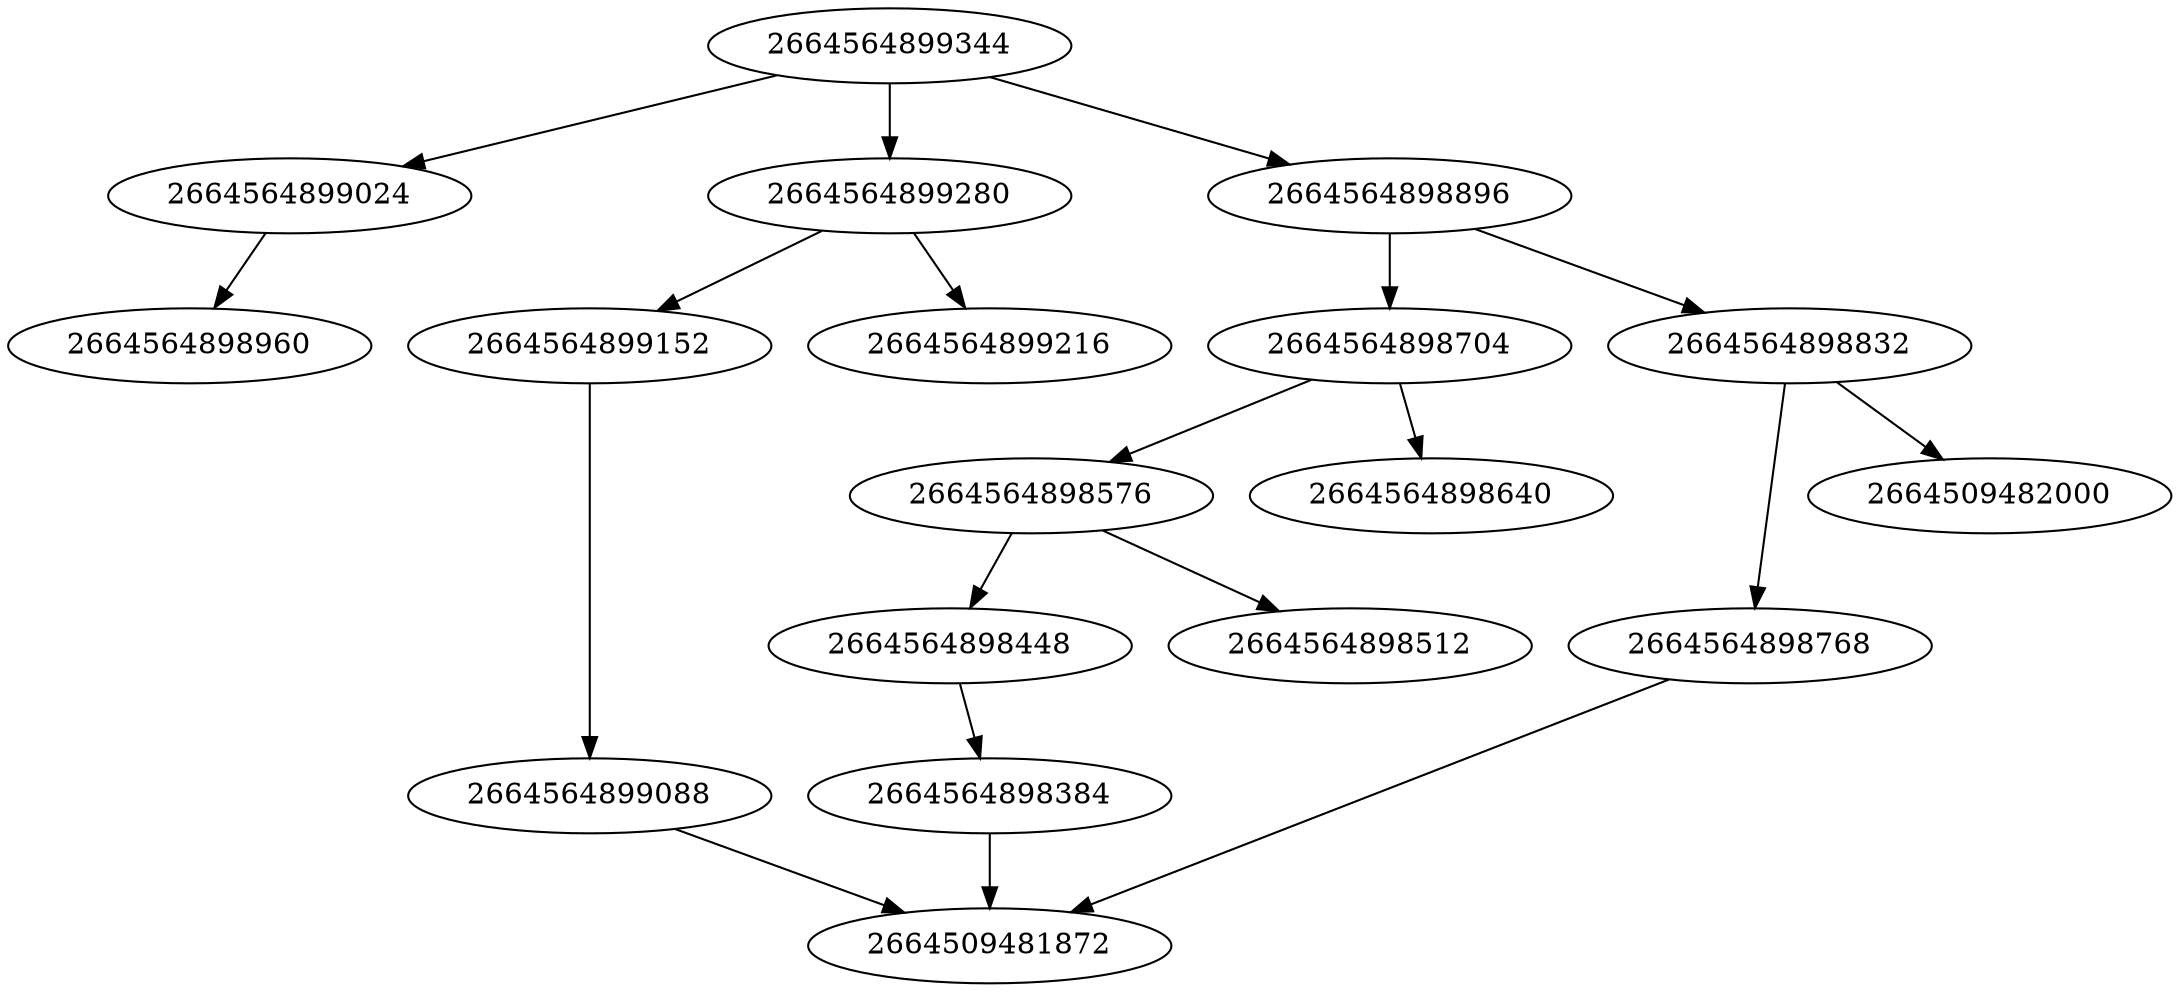 strict digraph {
2664564899024 [type=Expr];
2664564898704 [type=Dict];
2664564899088 [type=Name];
2664564898768 [type=Name];
2664564899344 [type=FunctionDef];
2664564898576 [type=JoinedStr];
2664564898384 [type=Name];
2664564898448 [type=FormattedValue];
2664564898512 [type=Constant];
2664564898640 [type=Constant];
2664509481872 [type=Load];
2664564899280 [type=arguments];
2664564899152 [type=arg];
2664564898896 [type=Assign];
2664564898832 [type=Attribute];
2664564898960 [type=Constant];
2664564899216 [type=arg];
2664509482000 [type=Store];
2664564899024 -> 2664564898960;
2664564898704 -> 2664564898640;
2664564898704 -> 2664564898576;
2664564899088 -> 2664509481872;
2664564898768 -> 2664509481872;
2664564899344 -> 2664564899280;
2664564899344 -> 2664564899024;
2664564899344 -> 2664564898896;
2664564898576 -> 2664564898512;
2664564898576 -> 2664564898448;
2664564898384 -> 2664509481872;
2664564898448 -> 2664564898384;
2664564899280 -> 2664564899216;
2664564899280 -> 2664564899152;
2664564899152 -> 2664564899088;
2664564898896 -> 2664564898832;
2664564898896 -> 2664564898704;
2664564898832 -> 2664564898768;
2664564898832 -> 2664509482000;
}
